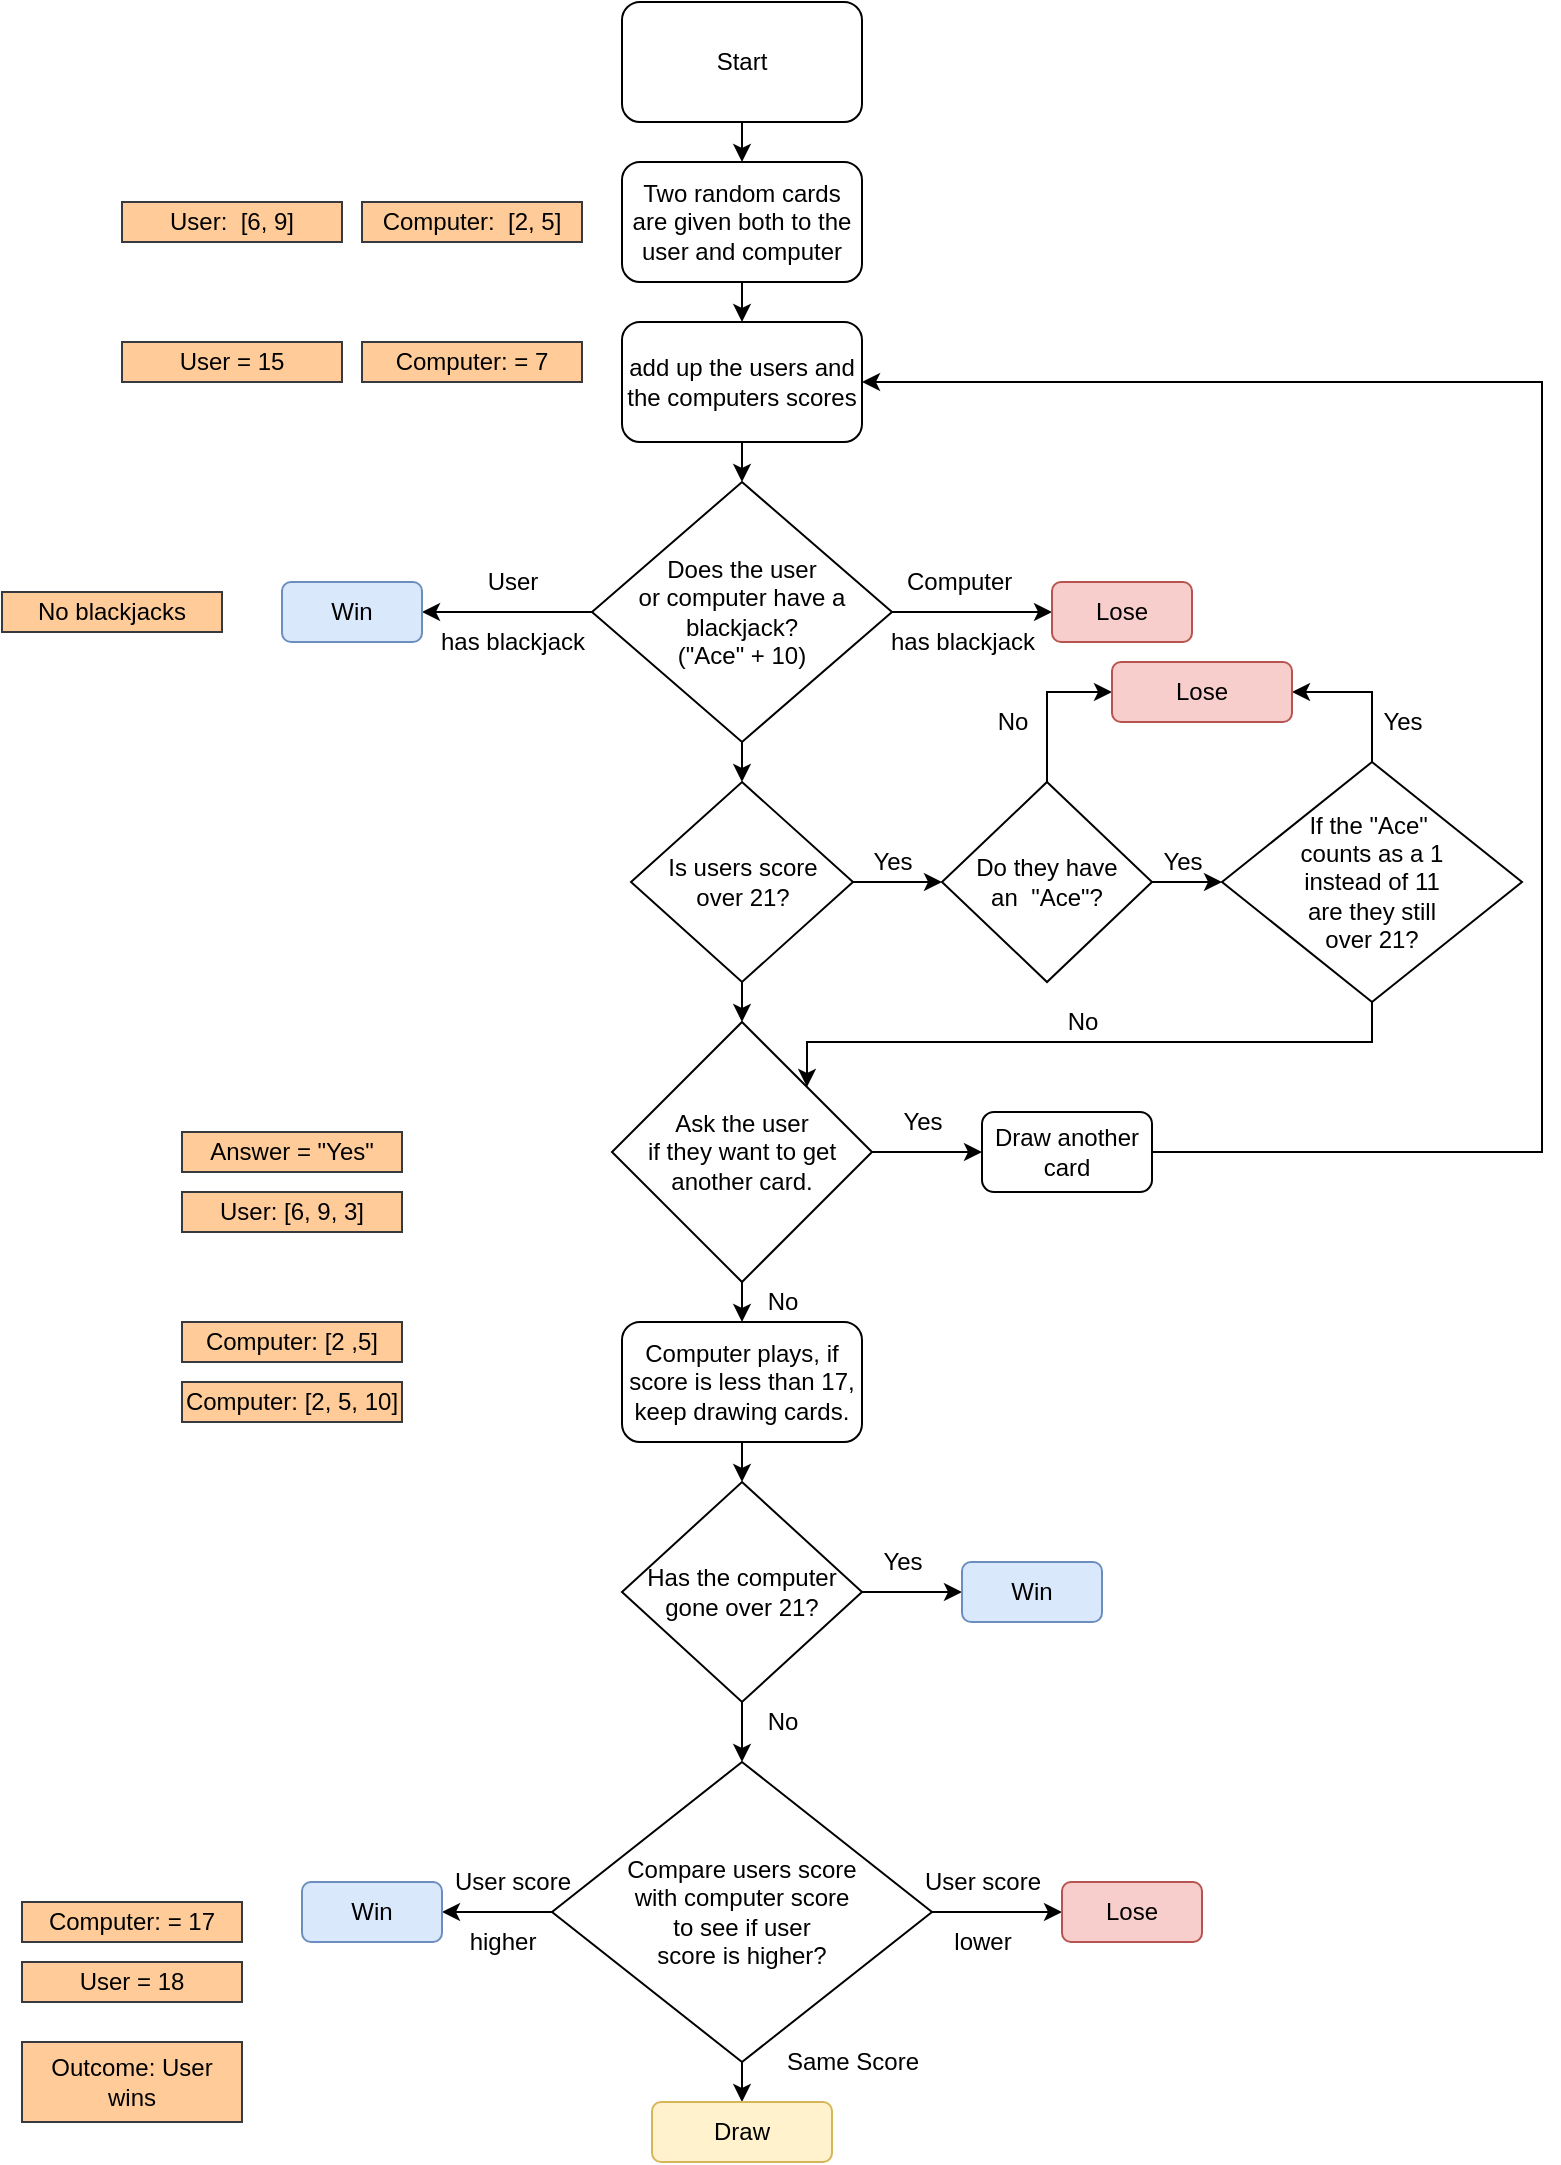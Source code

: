 <mxfile version="16.4.2" type="device"><diagram id="wj2upBhT3CIWic1wmIbJ" name="Page-1"><mxGraphModel dx="941" dy="597" grid="1" gridSize="10" guides="1" tooltips="1" connect="1" arrows="1" fold="1" page="1" pageScale="1" pageWidth="850" pageHeight="1100" math="0" shadow="0"><root><mxCell id="0"/><mxCell id="1" parent="0"/><mxCell id="55nTsqXrZTpv1xJn6ee_-20" style="edgeStyle=orthogonalEdgeStyle;rounded=0;orthogonalLoop=1;jettySize=auto;html=1;exitX=0.5;exitY=1;exitDx=0;exitDy=0;entryX=0.5;entryY=0;entryDx=0;entryDy=0;" edge="1" parent="1" source="55nTsqXrZTpv1xJn6ee_-1" target="55nTsqXrZTpv1xJn6ee_-3"><mxGeometry relative="1" as="geometry"/></mxCell><mxCell id="55nTsqXrZTpv1xJn6ee_-1" value="Start" style="rounded=1;whiteSpace=wrap;html=1;" vertex="1" parent="1"><mxGeometry x="330" y="10" width="120" height="60" as="geometry"/></mxCell><mxCell id="55nTsqXrZTpv1xJn6ee_-19" style="edgeStyle=orthogonalEdgeStyle;rounded=0;orthogonalLoop=1;jettySize=auto;html=1;exitX=0.5;exitY=1;exitDx=0;exitDy=0;entryX=0.5;entryY=0;entryDx=0;entryDy=0;" edge="1" parent="1" source="55nTsqXrZTpv1xJn6ee_-3" target="55nTsqXrZTpv1xJn6ee_-4"><mxGeometry relative="1" as="geometry"/></mxCell><mxCell id="55nTsqXrZTpv1xJn6ee_-3" value="Two random cards are given both to the user and computer" style="rounded=1;whiteSpace=wrap;html=1;" vertex="1" parent="1"><mxGeometry x="330" y="90" width="120" height="60" as="geometry"/></mxCell><mxCell id="55nTsqXrZTpv1xJn6ee_-18" style="edgeStyle=orthogonalEdgeStyle;rounded=0;orthogonalLoop=1;jettySize=auto;html=1;exitX=0.5;exitY=1;exitDx=0;exitDy=0;entryX=0.5;entryY=0;entryDx=0;entryDy=0;" edge="1" parent="1" source="55nTsqXrZTpv1xJn6ee_-4" target="55nTsqXrZTpv1xJn6ee_-5"><mxGeometry relative="1" as="geometry"/></mxCell><mxCell id="55nTsqXrZTpv1xJn6ee_-4" value="add up the users and the computers scores" style="rounded=1;whiteSpace=wrap;html=1;" vertex="1" parent="1"><mxGeometry x="330" y="170" width="120" height="60" as="geometry"/></mxCell><mxCell id="55nTsqXrZTpv1xJn6ee_-17" style="edgeStyle=orthogonalEdgeStyle;rounded=0;orthogonalLoop=1;jettySize=auto;html=1;exitX=0.5;exitY=1;exitDx=0;exitDy=0;entryX=0.5;entryY=0;entryDx=0;entryDy=0;" edge="1" parent="1" source="55nTsqXrZTpv1xJn6ee_-5" target="55nTsqXrZTpv1xJn6ee_-6"><mxGeometry relative="1" as="geometry"/></mxCell><mxCell id="55nTsqXrZTpv1xJn6ee_-73" style="edgeStyle=orthogonalEdgeStyle;rounded=0;orthogonalLoop=1;jettySize=auto;html=1;exitX=1;exitY=0.5;exitDx=0;exitDy=0;entryX=0;entryY=0.5;entryDx=0;entryDy=0;" edge="1" parent="1" source="55nTsqXrZTpv1xJn6ee_-5" target="55nTsqXrZTpv1xJn6ee_-72"><mxGeometry relative="1" as="geometry"/></mxCell><mxCell id="55nTsqXrZTpv1xJn6ee_-79" style="edgeStyle=orthogonalEdgeStyle;rounded=0;orthogonalLoop=1;jettySize=auto;html=1;exitX=0;exitY=0.5;exitDx=0;exitDy=0;entryX=1;entryY=0.5;entryDx=0;entryDy=0;" edge="1" parent="1" source="55nTsqXrZTpv1xJn6ee_-5" target="55nTsqXrZTpv1xJn6ee_-78"><mxGeometry relative="1" as="geometry"/></mxCell><mxCell id="55nTsqXrZTpv1xJn6ee_-5" value="Does the user&lt;br&gt;or computer have a blackjack?&lt;br&gt;(&quot;Ace&quot; + 10)" style="rhombus;whiteSpace=wrap;html=1;" vertex="1" parent="1"><mxGeometry x="315" y="250" width="150" height="130" as="geometry"/></mxCell><mxCell id="55nTsqXrZTpv1xJn6ee_-16" style="edgeStyle=orthogonalEdgeStyle;rounded=0;orthogonalLoop=1;jettySize=auto;html=1;exitX=0.5;exitY=1;exitDx=0;exitDy=0;entryX=0.5;entryY=0;entryDx=0;entryDy=0;" edge="1" parent="1" source="55nTsqXrZTpv1xJn6ee_-6" target="55nTsqXrZTpv1xJn6ee_-7"><mxGeometry relative="1" as="geometry"/></mxCell><mxCell id="55nTsqXrZTpv1xJn6ee_-45" style="edgeStyle=orthogonalEdgeStyle;rounded=0;orthogonalLoop=1;jettySize=auto;html=1;exitX=1;exitY=0.5;exitDx=0;exitDy=0;entryX=0;entryY=0.5;entryDx=0;entryDy=0;" edge="1" parent="1" source="55nTsqXrZTpv1xJn6ee_-6" target="55nTsqXrZTpv1xJn6ee_-42"><mxGeometry relative="1" as="geometry"/></mxCell><mxCell id="55nTsqXrZTpv1xJn6ee_-6" value="Is users score &lt;br&gt;over 21?" style="rhombus;whiteSpace=wrap;html=1;" vertex="1" parent="1"><mxGeometry x="334.5" y="400" width="111" height="100" as="geometry"/></mxCell><mxCell id="55nTsqXrZTpv1xJn6ee_-15" style="edgeStyle=orthogonalEdgeStyle;rounded=0;orthogonalLoop=1;jettySize=auto;html=1;exitX=0.5;exitY=1;exitDx=0;exitDy=0;entryX=0.5;entryY=0;entryDx=0;entryDy=0;" edge="1" parent="1" source="55nTsqXrZTpv1xJn6ee_-7" target="55nTsqXrZTpv1xJn6ee_-8"><mxGeometry relative="1" as="geometry"/></mxCell><mxCell id="55nTsqXrZTpv1xJn6ee_-39" style="edgeStyle=orthogonalEdgeStyle;rounded=0;orthogonalLoop=1;jettySize=auto;html=1;exitX=1;exitY=0.5;exitDx=0;exitDy=0;entryX=0;entryY=0.5;entryDx=0;entryDy=0;" edge="1" parent="1" source="55nTsqXrZTpv1xJn6ee_-7" target="55nTsqXrZTpv1xJn6ee_-38"><mxGeometry relative="1" as="geometry"/></mxCell><mxCell id="55nTsqXrZTpv1xJn6ee_-7" value="Ask the user &lt;br&gt;if they want to&amp;nbsp;get another card." style="rhombus;whiteSpace=wrap;html=1;" vertex="1" parent="1"><mxGeometry x="325" y="520" width="130" height="130" as="geometry"/></mxCell><mxCell id="55nTsqXrZTpv1xJn6ee_-14" style="edgeStyle=orthogonalEdgeStyle;rounded=0;orthogonalLoop=1;jettySize=auto;html=1;exitX=0.5;exitY=1;exitDx=0;exitDy=0;entryX=0.5;entryY=0;entryDx=0;entryDy=0;" edge="1" parent="1" source="55nTsqXrZTpv1xJn6ee_-8" target="55nTsqXrZTpv1xJn6ee_-9"><mxGeometry relative="1" as="geometry"/></mxCell><mxCell id="55nTsqXrZTpv1xJn6ee_-8" value="Computer plays, if score is less than 17, keep drawing cards." style="rounded=1;whiteSpace=wrap;html=1;" vertex="1" parent="1"><mxGeometry x="330" y="670" width="120" height="60" as="geometry"/></mxCell><mxCell id="55nTsqXrZTpv1xJn6ee_-13" style="edgeStyle=orthogonalEdgeStyle;rounded=0;orthogonalLoop=1;jettySize=auto;html=1;exitX=0.5;exitY=1;exitDx=0;exitDy=0;entryX=0.5;entryY=0;entryDx=0;entryDy=0;" edge="1" parent="1" source="55nTsqXrZTpv1xJn6ee_-9" target="55nTsqXrZTpv1xJn6ee_-10"><mxGeometry relative="1" as="geometry"/></mxCell><mxCell id="55nTsqXrZTpv1xJn6ee_-35" style="edgeStyle=orthogonalEdgeStyle;rounded=0;orthogonalLoop=1;jettySize=auto;html=1;exitX=1;exitY=0.5;exitDx=0;exitDy=0;entryX=0;entryY=0.5;entryDx=0;entryDy=0;" edge="1" parent="1" source="55nTsqXrZTpv1xJn6ee_-9" target="55nTsqXrZTpv1xJn6ee_-34"><mxGeometry relative="1" as="geometry"/></mxCell><mxCell id="55nTsqXrZTpv1xJn6ee_-9" value="Has the computer &lt;br&gt;gone over 21?" style="rhombus;whiteSpace=wrap;html=1;" vertex="1" parent="1"><mxGeometry x="330" y="750" width="120" height="110" as="geometry"/></mxCell><mxCell id="55nTsqXrZTpv1xJn6ee_-12" style="edgeStyle=orthogonalEdgeStyle;rounded=0;orthogonalLoop=1;jettySize=auto;html=1;exitX=0.5;exitY=1;exitDx=0;exitDy=0;entryX=0.5;entryY=0;entryDx=0;entryDy=0;" edge="1" parent="1" source="55nTsqXrZTpv1xJn6ee_-10" target="55nTsqXrZTpv1xJn6ee_-11"><mxGeometry relative="1" as="geometry"/></mxCell><mxCell id="55nTsqXrZTpv1xJn6ee_-23" style="edgeStyle=orthogonalEdgeStyle;rounded=0;orthogonalLoop=1;jettySize=auto;html=1;exitX=1;exitY=0.5;exitDx=0;exitDy=0;entryX=0;entryY=0.5;entryDx=0;entryDy=0;" edge="1" parent="1" source="55nTsqXrZTpv1xJn6ee_-10" target="55nTsqXrZTpv1xJn6ee_-22"><mxGeometry relative="1" as="geometry"/></mxCell><mxCell id="55nTsqXrZTpv1xJn6ee_-24" style="edgeStyle=orthogonalEdgeStyle;rounded=0;orthogonalLoop=1;jettySize=auto;html=1;exitX=0;exitY=0.5;exitDx=0;exitDy=0;" edge="1" parent="1" source="55nTsqXrZTpv1xJn6ee_-10" target="55nTsqXrZTpv1xJn6ee_-21"><mxGeometry relative="1" as="geometry"/></mxCell><mxCell id="55nTsqXrZTpv1xJn6ee_-10" value="Compare users score&lt;br&gt;with computer score&lt;br&gt;to see if user&lt;br&gt;score is higher?" style="rhombus;whiteSpace=wrap;html=1;" vertex="1" parent="1"><mxGeometry x="295" y="890" width="190" height="150" as="geometry"/></mxCell><mxCell id="55nTsqXrZTpv1xJn6ee_-11" value="Draw" style="rounded=1;whiteSpace=wrap;html=1;fillColor=#fff2cc;strokeColor=#d6b656;" vertex="1" parent="1"><mxGeometry x="345" y="1060" width="90" height="30" as="geometry"/></mxCell><mxCell id="55nTsqXrZTpv1xJn6ee_-21" value="Win" style="rounded=1;whiteSpace=wrap;html=1;fillColor=#dae8fc;strokeColor=#6c8ebf;" vertex="1" parent="1"><mxGeometry x="170" y="950" width="70" height="30" as="geometry"/></mxCell><mxCell id="55nTsqXrZTpv1xJn6ee_-22" value="Lose" style="rounded=1;whiteSpace=wrap;html=1;fillColor=#f8cecc;strokeColor=#b85450;" vertex="1" parent="1"><mxGeometry x="550" y="950" width="70" height="30" as="geometry"/></mxCell><mxCell id="55nTsqXrZTpv1xJn6ee_-25" value="Same Score" style="text;html=1;align=center;verticalAlign=middle;resizable=0;points=[];autosize=1;strokeColor=none;fillColor=none;" vertex="1" parent="1"><mxGeometry x="405" y="1030" width="80" height="20" as="geometry"/></mxCell><mxCell id="55nTsqXrZTpv1xJn6ee_-26" value="lower" style="text;html=1;align=center;verticalAlign=middle;resizable=0;points=[];autosize=1;strokeColor=none;fillColor=none;" vertex="1" parent="1"><mxGeometry x="490" y="970" width="40" height="20" as="geometry"/></mxCell><mxCell id="55nTsqXrZTpv1xJn6ee_-27" value="User score" style="text;html=1;align=center;verticalAlign=middle;resizable=0;points=[];autosize=1;strokeColor=none;fillColor=none;" vertex="1" parent="1"><mxGeometry x="475" y="940" width="70" height="20" as="geometry"/></mxCell><mxCell id="55nTsqXrZTpv1xJn6ee_-28" value="User score" style="text;html=1;align=center;verticalAlign=middle;resizable=0;points=[];autosize=1;strokeColor=none;fillColor=none;" vertex="1" parent="1"><mxGeometry x="240" y="940" width="70" height="20" as="geometry"/></mxCell><mxCell id="55nTsqXrZTpv1xJn6ee_-29" value="higher" style="text;html=1;align=center;verticalAlign=middle;resizable=0;points=[];autosize=1;strokeColor=none;fillColor=none;" vertex="1" parent="1"><mxGeometry x="245" y="970" width="50" height="20" as="geometry"/></mxCell><mxCell id="55nTsqXrZTpv1xJn6ee_-30" value="No" style="text;html=1;align=center;verticalAlign=middle;resizable=0;points=[];autosize=1;strokeColor=none;fillColor=none;" vertex="1" parent="1"><mxGeometry x="395" y="860" width="30" height="20" as="geometry"/></mxCell><mxCell id="55nTsqXrZTpv1xJn6ee_-34" value="Win" style="rounded=1;whiteSpace=wrap;html=1;fillColor=#dae8fc;strokeColor=#6c8ebf;" vertex="1" parent="1"><mxGeometry x="500" y="790" width="70" height="30" as="geometry"/></mxCell><mxCell id="55nTsqXrZTpv1xJn6ee_-36" value="Yes" style="text;html=1;align=center;verticalAlign=middle;resizable=0;points=[];autosize=1;strokeColor=none;fillColor=none;" vertex="1" parent="1"><mxGeometry x="450" y="780" width="40" height="20" as="geometry"/></mxCell><mxCell id="55nTsqXrZTpv1xJn6ee_-37" value="No" style="text;html=1;align=center;verticalAlign=middle;resizable=0;points=[];autosize=1;strokeColor=none;fillColor=none;" vertex="1" parent="1"><mxGeometry x="395" y="650" width="30" height="20" as="geometry"/></mxCell><mxCell id="55nTsqXrZTpv1xJn6ee_-41" style="edgeStyle=orthogonalEdgeStyle;rounded=0;orthogonalLoop=1;jettySize=auto;html=1;exitX=1;exitY=0.5;exitDx=0;exitDy=0;entryX=1;entryY=0.5;entryDx=0;entryDy=0;" edge="1" parent="1" source="55nTsqXrZTpv1xJn6ee_-38" target="55nTsqXrZTpv1xJn6ee_-4"><mxGeometry relative="1" as="geometry"><Array as="points"><mxPoint x="790" y="585"/><mxPoint x="790" y="200"/></Array></mxGeometry></mxCell><mxCell id="55nTsqXrZTpv1xJn6ee_-38" value="Draw another card" style="rounded=1;whiteSpace=wrap;html=1;" vertex="1" parent="1"><mxGeometry x="510" y="565" width="85" height="40" as="geometry"/></mxCell><mxCell id="55nTsqXrZTpv1xJn6ee_-40" value="Yes" style="text;html=1;align=center;verticalAlign=middle;resizable=0;points=[];autosize=1;strokeColor=none;fillColor=none;" vertex="1" parent="1"><mxGeometry x="460" y="560" width="40" height="20" as="geometry"/></mxCell><mxCell id="55nTsqXrZTpv1xJn6ee_-48" style="edgeStyle=orthogonalEdgeStyle;rounded=0;orthogonalLoop=1;jettySize=auto;html=1;exitX=1;exitY=0.5;exitDx=0;exitDy=0;entryX=0;entryY=0.5;entryDx=0;entryDy=0;" edge="1" parent="1" source="55nTsqXrZTpv1xJn6ee_-42" target="55nTsqXrZTpv1xJn6ee_-47"><mxGeometry relative="1" as="geometry"/></mxCell><mxCell id="55nTsqXrZTpv1xJn6ee_-55" style="edgeStyle=orthogonalEdgeStyle;rounded=0;orthogonalLoop=1;jettySize=auto;html=1;exitX=0.5;exitY=0;exitDx=0;exitDy=0;entryX=0;entryY=0.5;entryDx=0;entryDy=0;" edge="1" parent="1" source="55nTsqXrZTpv1xJn6ee_-42" target="55nTsqXrZTpv1xJn6ee_-54"><mxGeometry relative="1" as="geometry"/></mxCell><mxCell id="55nTsqXrZTpv1xJn6ee_-42" value="Do they have &lt;br&gt;an &amp;nbsp;&quot;Ace&quot;?" style="rhombus;whiteSpace=wrap;html=1;" vertex="1" parent="1"><mxGeometry x="490" y="400" width="105" height="100" as="geometry"/></mxCell><mxCell id="55nTsqXrZTpv1xJn6ee_-46" value="Yes" style="text;html=1;align=center;verticalAlign=middle;resizable=0;points=[];autosize=1;strokeColor=none;fillColor=none;" vertex="1" parent="1"><mxGeometry x="445" y="430" width="40" height="20" as="geometry"/></mxCell><mxCell id="55nTsqXrZTpv1xJn6ee_-51" style="edgeStyle=orthogonalEdgeStyle;rounded=0;orthogonalLoop=1;jettySize=auto;html=1;exitX=0.5;exitY=1;exitDx=0;exitDy=0;entryX=1;entryY=0;entryDx=0;entryDy=0;" edge="1" parent="1" source="55nTsqXrZTpv1xJn6ee_-47" target="55nTsqXrZTpv1xJn6ee_-7"><mxGeometry relative="1" as="geometry"><Array as="points"><mxPoint x="705" y="530"/><mxPoint x="423" y="530"/></Array></mxGeometry></mxCell><mxCell id="55nTsqXrZTpv1xJn6ee_-56" style="edgeStyle=orthogonalEdgeStyle;rounded=0;orthogonalLoop=1;jettySize=auto;html=1;exitX=0.5;exitY=0;exitDx=0;exitDy=0;entryX=1;entryY=0.5;entryDx=0;entryDy=0;" edge="1" parent="1" source="55nTsqXrZTpv1xJn6ee_-47" target="55nTsqXrZTpv1xJn6ee_-54"><mxGeometry relative="1" as="geometry"/></mxCell><mxCell id="55nTsqXrZTpv1xJn6ee_-47" value="If the &quot;Ace&quot;&amp;nbsp;&lt;br&gt;counts as a 1&lt;br&gt;instead of 11&lt;br&gt;are they still&lt;br&gt;over 21?" style="rhombus;whiteSpace=wrap;html=1;" vertex="1" parent="1"><mxGeometry x="630" y="390" width="150" height="120" as="geometry"/></mxCell><mxCell id="55nTsqXrZTpv1xJn6ee_-49" value="Yes" style="text;html=1;align=center;verticalAlign=middle;resizable=0;points=[];autosize=1;strokeColor=none;fillColor=none;" vertex="1" parent="1"><mxGeometry x="590" y="430" width="40" height="20" as="geometry"/></mxCell><mxCell id="55nTsqXrZTpv1xJn6ee_-52" value="No" style="text;html=1;align=center;verticalAlign=middle;resizable=0;points=[];autosize=1;strokeColor=none;fillColor=none;" vertex="1" parent="1"><mxGeometry x="545" y="510" width="30" height="20" as="geometry"/></mxCell><mxCell id="55nTsqXrZTpv1xJn6ee_-54" value="Lose" style="rounded=1;whiteSpace=wrap;html=1;fillColor=#f8cecc;strokeColor=#b85450;" vertex="1" parent="1"><mxGeometry x="575" y="340" width="90" height="30" as="geometry"/></mxCell><mxCell id="55nTsqXrZTpv1xJn6ee_-57" value="No" style="text;html=1;align=center;verticalAlign=middle;resizable=0;points=[];autosize=1;strokeColor=none;fillColor=none;" vertex="1" parent="1"><mxGeometry x="510" y="360" width="30" height="20" as="geometry"/></mxCell><mxCell id="55nTsqXrZTpv1xJn6ee_-58" value="Yes" style="text;html=1;align=center;verticalAlign=middle;resizable=0;points=[];autosize=1;strokeColor=none;fillColor=none;" vertex="1" parent="1"><mxGeometry x="700" y="360" width="40" height="20" as="geometry"/></mxCell><mxCell id="55nTsqXrZTpv1xJn6ee_-61" value="User" style="text;html=1;align=center;verticalAlign=middle;resizable=0;points=[];autosize=1;strokeColor=none;fillColor=none;" vertex="1" parent="1"><mxGeometry x="255" y="290" width="40" height="20" as="geometry"/></mxCell><mxCell id="55nTsqXrZTpv1xJn6ee_-62" value="has blackjack" style="text;html=1;align=center;verticalAlign=middle;resizable=0;points=[];autosize=1;strokeColor=none;fillColor=none;" vertex="1" parent="1"><mxGeometry x="230" y="320" width="90" height="20" as="geometry"/></mxCell><mxCell id="55nTsqXrZTpv1xJn6ee_-72" value="Lose" style="rounded=1;whiteSpace=wrap;html=1;fillColor=#f8cecc;strokeColor=#b85450;" vertex="1" parent="1"><mxGeometry x="545" y="300" width="70" height="30" as="geometry"/></mxCell><mxCell id="55nTsqXrZTpv1xJn6ee_-75" value="Computer&amp;nbsp;" style="text;html=1;align=center;verticalAlign=middle;resizable=0;points=[];autosize=1;strokeColor=none;fillColor=none;" vertex="1" parent="1"><mxGeometry x="465" y="290" width="70" height="20" as="geometry"/></mxCell><mxCell id="55nTsqXrZTpv1xJn6ee_-77" value="has blackjack" style="text;html=1;align=center;verticalAlign=middle;resizable=0;points=[];autosize=1;strokeColor=none;fillColor=none;" vertex="1" parent="1"><mxGeometry x="455" y="320" width="90" height="20" as="geometry"/></mxCell><mxCell id="55nTsqXrZTpv1xJn6ee_-78" value="Win" style="rounded=1;whiteSpace=wrap;html=1;fillColor=#dae8fc;strokeColor=#6c8ebf;" vertex="1" parent="1"><mxGeometry x="160" y="300" width="70" height="30" as="geometry"/></mxCell><mxCell id="55nTsqXrZTpv1xJn6ee_-80" value="User: &amp;nbsp;[6, 9]" style="rounded=0;whiteSpace=wrap;html=1;fillColor=#ffcc99;strokeColor=#36393d;" vertex="1" parent="1"><mxGeometry x="80" y="110" width="110" height="20" as="geometry"/></mxCell><mxCell id="55nTsqXrZTpv1xJn6ee_-81" value="Computer: &amp;nbsp;[2, 5]" style="rounded=0;whiteSpace=wrap;html=1;fillColor=#ffcc99;strokeColor=#36393d;" vertex="1" parent="1"><mxGeometry x="200" y="110" width="110" height="20" as="geometry"/></mxCell><mxCell id="55nTsqXrZTpv1xJn6ee_-82" value="User = 15" style="rounded=0;whiteSpace=wrap;html=1;fillColor=#ffcc99;strokeColor=#36393d;" vertex="1" parent="1"><mxGeometry x="80" y="180" width="110" height="20" as="geometry"/></mxCell><mxCell id="55nTsqXrZTpv1xJn6ee_-83" value="Computer: = 7" style="rounded=0;whiteSpace=wrap;html=1;fillColor=#ffcc99;strokeColor=#36393d;" vertex="1" parent="1"><mxGeometry x="200" y="180" width="110" height="20" as="geometry"/></mxCell><mxCell id="55nTsqXrZTpv1xJn6ee_-84" style="edgeStyle=orthogonalEdgeStyle;rounded=0;orthogonalLoop=1;jettySize=auto;html=1;exitX=0.5;exitY=1;exitDx=0;exitDy=0;" edge="1" parent="1" source="55nTsqXrZTpv1xJn6ee_-81" target="55nTsqXrZTpv1xJn6ee_-81"><mxGeometry relative="1" as="geometry"/></mxCell><mxCell id="55nTsqXrZTpv1xJn6ee_-85" value="No blackjacks" style="rounded=0;whiteSpace=wrap;html=1;fillColor=#ffcc99;strokeColor=#36393d;" vertex="1" parent="1"><mxGeometry x="20" y="305" width="110" height="20" as="geometry"/></mxCell><mxCell id="55nTsqXrZTpv1xJn6ee_-86" value="Answer = &quot;Yes&quot;" style="rounded=0;whiteSpace=wrap;html=1;fillColor=#ffcc99;strokeColor=#36393d;" vertex="1" parent="1"><mxGeometry x="110" y="575" width="110" height="20" as="geometry"/></mxCell><mxCell id="55nTsqXrZTpv1xJn6ee_-87" value="User: [6, 9, 3]" style="rounded=0;whiteSpace=wrap;html=1;fillColor=#ffcc99;strokeColor=#36393d;" vertex="1" parent="1"><mxGeometry x="110" y="605" width="110" height="20" as="geometry"/></mxCell><mxCell id="55nTsqXrZTpv1xJn6ee_-88" value="Computer: [2 ,5]" style="rounded=0;whiteSpace=wrap;html=1;fillColor=#ffcc99;strokeColor=#36393d;" vertex="1" parent="1"><mxGeometry x="110" y="670" width="110" height="20" as="geometry"/></mxCell><mxCell id="55nTsqXrZTpv1xJn6ee_-89" value="Computer: [2, 5, 10]" style="rounded=0;whiteSpace=wrap;html=1;fillColor=#ffcc99;strokeColor=#36393d;" vertex="1" parent="1"><mxGeometry x="110" y="700" width="110" height="20" as="geometry"/></mxCell><mxCell id="55nTsqXrZTpv1xJn6ee_-91" value="User = 18" style="rounded=0;whiteSpace=wrap;html=1;fillColor=#ffcc99;strokeColor=#36393d;" vertex="1" parent="1"><mxGeometry x="30" y="990" width="110" height="20" as="geometry"/></mxCell><mxCell id="55nTsqXrZTpv1xJn6ee_-92" value="Computer: = 17" style="rounded=0;whiteSpace=wrap;html=1;fillColor=#ffcc99;strokeColor=#36393d;" vertex="1" parent="1"><mxGeometry x="30" y="960" width="110" height="20" as="geometry"/></mxCell><mxCell id="55nTsqXrZTpv1xJn6ee_-94" value="Outcome: User wins" style="rounded=0;whiteSpace=wrap;html=1;fillColor=#ffcc99;strokeColor=#36393d;" vertex="1" parent="1"><mxGeometry x="30" y="1030" width="110" height="40" as="geometry"/></mxCell></root></mxGraphModel></diagram></mxfile>